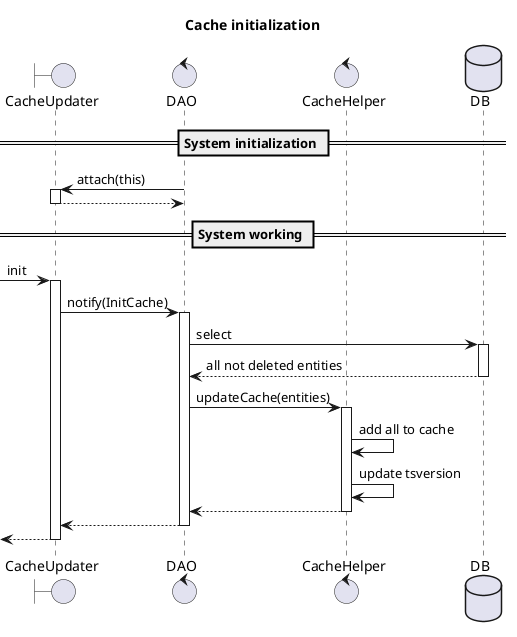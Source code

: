 @startuml

title: Cache initialization

boundary CacheUpdater
control DAO
control CacheHelper
database DB

== System initialization ==

DAO -> CacheUpdater: attach(this)
activate CacheUpdater
DAO <-- CacheUpdater
deactivate CacheUpdater

== System working ==

[-> CacheUpdater: init

activate CacheUpdater
    CacheUpdater -> DAO: notify(InitCache)
    activate DAO
        DAO -> DB: select
        activate DB
        DAO <-- DB: all not deleted entities
        deactivate DB
        DAO -> CacheHelper: updateCache(entities)
        activate CacheHelper
            CacheHelper -> CacheHelper: add all to cache
            CacheHelper -> CacheHelper: update tsversion
            CacheHelper --> DAO
        deactivate CacheHelper
        DAO --> CacheUpdater
    deactivate DAO
    [<-- CacheUpdater
deactivate CacheUpdater

@enduml

